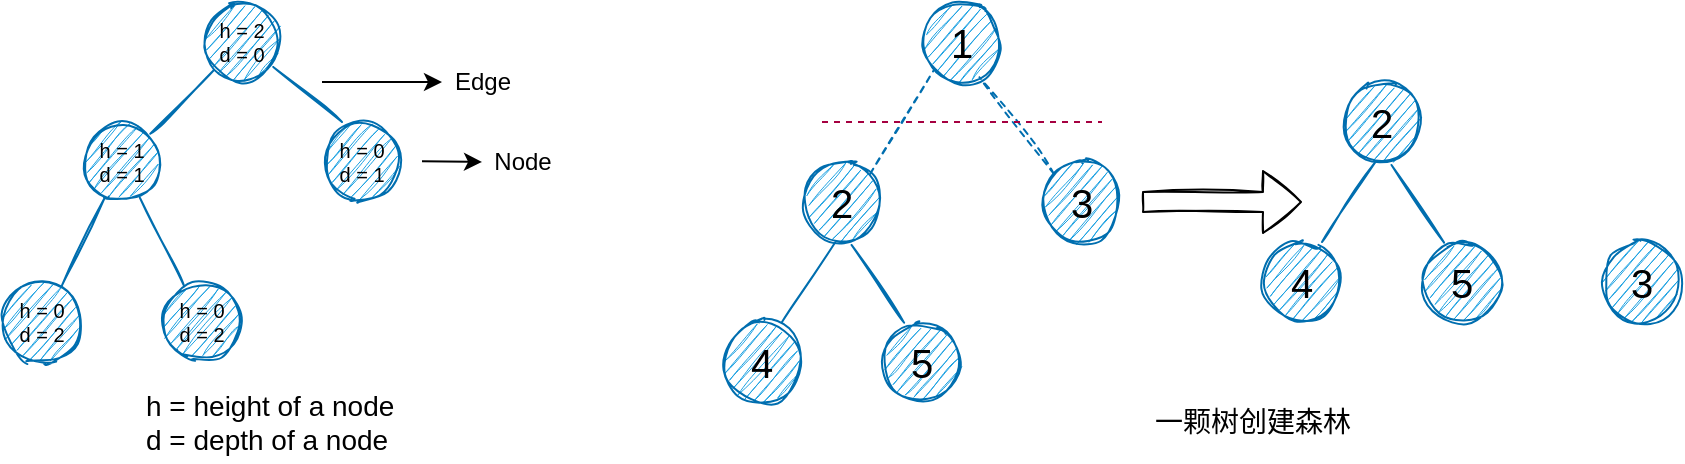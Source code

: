 <mxfile>
    <diagram id="OJsEsOMdgwi_2I49YfW6" name="Page-1">
        <mxGraphModel dx="1269" dy="734" grid="1" gridSize="10" guides="1" tooltips="1" connect="1" arrows="1" fold="1" page="1" pageScale="1" pageWidth="850" pageHeight="1100" math="0" shadow="0">
            <root>
                <mxCell id="0"/>
                <mxCell id="1" parent="0"/>
                <mxCell id="5" value="h = 2&lt;br style=&quot;font-size: 10px;&quot;&gt;d = 0" style="ellipse;whiteSpace=wrap;html=1;aspect=fixed;sketch=1;fillColor=#1ba1e2;strokeColor=#006EAF;fontSize=10;fontColor=#000000;" parent="1" vertex="1">
                    <mxGeometry x="140" y="40" width="40" height="40" as="geometry"/>
                </mxCell>
                <mxCell id="6" value="" style="endArrow=none;html=1;entryX=0;entryY=1;entryDx=0;entryDy=0;sketch=1;fillColor=#1ba1e2;strokeColor=#006EAF;exitX=0;exitY=1;exitDx=0;exitDy=0;fontColor=#000000;" parent="1" source="7" target="5" edge="1">
                    <mxGeometry x="50" y="40" width="50" height="50" as="geometry">
                        <mxPoint x="124" y="106" as="sourcePoint"/>
                        <mxPoint x="200" y="240" as="targetPoint"/>
                    </mxGeometry>
                </mxCell>
                <mxCell id="7" value="h = 1&lt;br style=&quot;font-size: 10px;&quot;&gt;d = 1" style="ellipse;whiteSpace=wrap;html=1;aspect=fixed;sketch=1;fillColor=#1ba1e2;strokeColor=#006EAF;fontSize=10;direction=west;fontColor=#000000;" parent="1" vertex="1">
                    <mxGeometry x="80" y="100" width="40" height="40" as="geometry"/>
                </mxCell>
                <mxCell id="8" value="h = 0&lt;br style=&quot;font-size: 10px&quot;&gt;d = 1" style="ellipse;whiteSpace=wrap;html=1;aspect=fixed;sketch=1;fillColor=#1ba1e2;strokeColor=#006EAF;fontSize=10;direction=west;fontColor=#000000;" parent="1" vertex="1">
                    <mxGeometry x="200" y="100" width="40" height="40" as="geometry"/>
                </mxCell>
                <mxCell id="9" value="" style="endArrow=none;html=1;exitX=0.75;exitY=1;exitDx=0;exitDy=0;sketch=1;fillColor=#1ba1e2;strokeColor=#006EAF;exitPerimeter=0;fontColor=#000000;" parent="1" source="8" target="5" edge="1">
                    <mxGeometry x="50" y="40" width="50" height="50" as="geometry">
                        <mxPoint x="80" y="181.716" as="sourcePoint"/>
                        <mxPoint x="111.716" y="150" as="targetPoint"/>
                    </mxGeometry>
                </mxCell>
                <mxCell id="10" value="h = 0&lt;br style=&quot;font-size: 10px&quot;&gt;d = 2" style="ellipse;whiteSpace=wrap;html=1;aspect=fixed;sketch=1;fillColor=#1ba1e2;strokeColor=#006EAF;fontSize=10;direction=west;fontColor=#000000;" parent="1" vertex="1">
                    <mxGeometry x="40" y="180" width="40" height="40" as="geometry"/>
                </mxCell>
                <mxCell id="11" value="h = 0&lt;br style=&quot;font-size: 10px&quot;&gt;d = 2" style="ellipse;whiteSpace=wrap;html=1;aspect=fixed;sketch=1;fillColor=#1ba1e2;strokeColor=#006EAF;fontSize=10;direction=west;fontColor=#000000;" parent="1" vertex="1">
                    <mxGeometry x="120" y="180" width="40" height="40" as="geometry"/>
                </mxCell>
                <mxCell id="12" value="" style="endArrow=none;html=1;sketch=1;fillColor=#1ba1e2;strokeColor=#006EAF;exitX=0.25;exitY=0.957;exitDx=0;exitDy=0;entryX=0.711;entryY=0.063;entryDx=0;entryDy=0;entryPerimeter=0;exitPerimeter=0;fontColor=#000000;" parent="1" source="10" target="7" edge="1">
                    <mxGeometry x="-24.14" y="115.86" width="50" height="50" as="geometry">
                        <mxPoint x="40.002" y="181.718" as="sourcePoint"/>
                        <mxPoint x="72" y="140" as="targetPoint"/>
                    </mxGeometry>
                </mxCell>
                <mxCell id="13" value="" style="endArrow=none;html=1;sketch=1;fillColor=#1ba1e2;strokeColor=#006EAF;fontColor=#000000;" parent="1" source="11" target="7" edge="1">
                    <mxGeometry x="-14.14" y="125.86" width="50" height="50" as="geometry">
                        <mxPoint x="80.0" y="191.72" as="sourcePoint"/>
                        <mxPoint x="101.56" y="147.48" as="targetPoint"/>
                    </mxGeometry>
                </mxCell>
                <mxCell id="14" value="" style="endArrow=classic;html=1;fontColor=#000000;" parent="1" edge="1">
                    <mxGeometry width="50" height="50" relative="1" as="geometry">
                        <mxPoint x="200" y="80" as="sourcePoint"/>
                        <mxPoint x="260" y="80" as="targetPoint"/>
                    </mxGeometry>
                </mxCell>
                <mxCell id="15" value="Edge" style="text;html=1;align=center;verticalAlign=middle;resizable=0;points=[];autosize=1;fontColor=#000000;" parent="1" vertex="1">
                    <mxGeometry x="260" y="70" width="40" height="20" as="geometry"/>
                </mxCell>
                <mxCell id="16" value="" style="endArrow=classic;html=1;fontColor=#000000;" parent="1" edge="1">
                    <mxGeometry width="50" height="50" relative="1" as="geometry">
                        <mxPoint x="250" y="119.66" as="sourcePoint"/>
                        <mxPoint x="280" y="120" as="targetPoint"/>
                    </mxGeometry>
                </mxCell>
                <mxCell id="17" value="Node" style="text;html=1;align=center;verticalAlign=middle;resizable=0;points=[];autosize=1;fontColor=#000000;" parent="1" vertex="1">
                    <mxGeometry x="280" y="110" width="40" height="20" as="geometry"/>
                </mxCell>
                <mxCell id="18" value="h = height of a node&lt;br style=&quot;font-size: 14px;&quot;&gt;d = depth of a node" style="text;html=1;align=left;verticalAlign=middle;resizable=0;points=[];autosize=1;fontSize=14;fontColor=#000000;" parent="1" vertex="1">
                    <mxGeometry x="110" y="230" width="140" height="40" as="geometry"/>
                </mxCell>
                <mxCell id="21" value="1" style="ellipse;whiteSpace=wrap;html=1;aspect=fixed;sketch=1;fillColor=#1ba1e2;strokeColor=#006EAF;fontSize=20;fontColor=#000000;" parent="1" vertex="1">
                    <mxGeometry x="500" y="40" width="40" height="40" as="geometry"/>
                </mxCell>
                <mxCell id="23" value="3" style="ellipse;whiteSpace=wrap;html=1;aspect=fixed;sketch=1;fillColor=#1ba1e2;strokeColor=#006EAF;fontSize=20;fontColor=#000000;" parent="1" vertex="1">
                    <mxGeometry x="560" y="120" width="40" height="40" as="geometry"/>
                </mxCell>
                <mxCell id="26" value="" style="endArrow=none;html=1;entryX=0;entryY=1;entryDx=0;entryDy=0;sketch=1;fillColor=#1ba1e2;strokeColor=#006EAF;exitX=1;exitY=0;exitDx=0;exitDy=0;dashed=1;fontColor=#000000;" parent="1" source="22" target="21" edge="1">
                    <mxGeometry x="355.858" y="115.858" width="50" height="50" as="geometry">
                        <mxPoint x="420" y="181.716" as="sourcePoint"/>
                        <mxPoint x="451.716" y="150" as="targetPoint"/>
                    </mxGeometry>
                </mxCell>
                <mxCell id="27" value="" style="endArrow=none;html=1;entryX=0.719;entryY=0.942;entryDx=0;entryDy=0;sketch=1;fillColor=#1ba1e2;strokeColor=#006EAF;exitX=0;exitY=0;exitDx=0;exitDy=0;entryPerimeter=0;dashed=1;fontColor=#000000;" parent="1" source="23" target="21" edge="1">
                    <mxGeometry x="365.858" y="125.858" width="50" height="50" as="geometry">
                        <mxPoint x="484.142" y="135.858" as="sourcePoint"/>
                        <mxPoint x="515.858" y="84.142" as="targetPoint"/>
                    </mxGeometry>
                </mxCell>
                <mxCell id="30" value="" style="group;fontColor=#000000;" parent="1" vertex="1" connectable="0">
                    <mxGeometry x="400" y="120" width="120" height="120" as="geometry"/>
                </mxCell>
                <mxCell id="22" value="2" style="ellipse;whiteSpace=wrap;html=1;aspect=fixed;sketch=1;fillColor=#1ba1e2;strokeColor=#006EAF;fontSize=20;fontColor=#000000;" parent="30" vertex="1">
                    <mxGeometry x="40" width="40" height="40" as="geometry"/>
                </mxCell>
                <mxCell id="24" value="4" style="ellipse;whiteSpace=wrap;html=1;aspect=fixed;sketch=1;fillColor=#1ba1e2;strokeColor=#006EAF;fontSize=20;fontColor=#000000;" parent="30" vertex="1">
                    <mxGeometry y="80" width="40" height="40" as="geometry"/>
                </mxCell>
                <mxCell id="25" value="5" style="ellipse;whiteSpace=wrap;html=1;aspect=fixed;sketch=1;fillColor=#1ba1e2;strokeColor=#006EAF;fontSize=20;fontColor=#000000;" parent="30" vertex="1">
                    <mxGeometry x="80" y="80" width="40" height="40" as="geometry"/>
                </mxCell>
                <mxCell id="28" value="" style="endArrow=none;html=1;entryX=0;entryY=1;entryDx=0;entryDy=0;sketch=1;fillColor=#1ba1e2;strokeColor=#006EAF;fontColor=#000000;" parent="30" edge="1">
                    <mxGeometry x="-93.282" y="81.718" width="50" height="50" as="geometry">
                        <mxPoint x="30" y="80" as="sourcePoint"/>
                        <mxPoint x="56.718" y="40.002" as="targetPoint"/>
                    </mxGeometry>
                </mxCell>
                <mxCell id="29" value="" style="endArrow=none;html=1;entryX=0.619;entryY=1.037;entryDx=0;entryDy=0;sketch=1;fillColor=#1ba1e2;strokeColor=#006EAF;entryPerimeter=0;exitX=0.276;exitY=0.008;exitDx=0;exitDy=0;exitPerimeter=0;fontColor=#000000;" parent="30" source="25" target="22" edge="1">
                    <mxGeometry x="-83.282" y="91.718" width="50" height="50" as="geometry">
                        <mxPoint x="40" y="90" as="sourcePoint"/>
                        <mxPoint x="66.718" y="50.002" as="targetPoint"/>
                    </mxGeometry>
                </mxCell>
                <mxCell id="31" value="" style="group;fontColor=#000000;" parent="1" vertex="1" connectable="0">
                    <mxGeometry x="670" y="80" width="120" height="120" as="geometry"/>
                </mxCell>
                <mxCell id="32" value="2" style="ellipse;whiteSpace=wrap;html=1;aspect=fixed;sketch=1;fillColor=#1ba1e2;strokeColor=#006EAF;fontSize=20;fontColor=#000000;" parent="31" vertex="1">
                    <mxGeometry x="40" width="40" height="40" as="geometry"/>
                </mxCell>
                <mxCell id="33" value="4" style="ellipse;whiteSpace=wrap;html=1;aspect=fixed;sketch=1;fillColor=#1ba1e2;strokeColor=#006EAF;fontSize=20;fontColor=#000000;" parent="31" vertex="1">
                    <mxGeometry y="80" width="40" height="40" as="geometry"/>
                </mxCell>
                <mxCell id="34" value="5" style="ellipse;whiteSpace=wrap;html=1;aspect=fixed;sketch=1;fillColor=#1ba1e2;strokeColor=#006EAF;fontSize=20;fontColor=#000000;" parent="31" vertex="1">
                    <mxGeometry x="80" y="80" width="40" height="40" as="geometry"/>
                </mxCell>
                <mxCell id="35" value="" style="endArrow=none;html=1;entryX=0;entryY=1;entryDx=0;entryDy=0;sketch=1;fillColor=#1ba1e2;strokeColor=#006EAF;fontColor=#000000;" parent="31" edge="1">
                    <mxGeometry x="-93.282" y="81.718" width="50" height="50" as="geometry">
                        <mxPoint x="30" y="80" as="sourcePoint"/>
                        <mxPoint x="56.718" y="40.002" as="targetPoint"/>
                    </mxGeometry>
                </mxCell>
                <mxCell id="36" value="" style="endArrow=none;html=1;entryX=0.619;entryY=1.037;entryDx=0;entryDy=0;sketch=1;fillColor=#1ba1e2;strokeColor=#006EAF;entryPerimeter=0;exitX=0.276;exitY=0.008;exitDx=0;exitDy=0;exitPerimeter=0;fontColor=#000000;" parent="31" source="34" target="32" edge="1">
                    <mxGeometry x="-83.282" y="91.718" width="50" height="50" as="geometry">
                        <mxPoint x="40" y="90" as="sourcePoint"/>
                        <mxPoint x="66.718" y="50.002" as="targetPoint"/>
                    </mxGeometry>
                </mxCell>
                <mxCell id="37" value="3" style="ellipse;whiteSpace=wrap;html=1;aspect=fixed;sketch=1;fillColor=#1ba1e2;strokeColor=#006EAF;fontSize=20;fontColor=#000000;" parent="1" vertex="1">
                    <mxGeometry x="840" y="160" width="40" height="40" as="geometry"/>
                </mxCell>
                <mxCell id="38" value="" style="shape=flexArrow;endArrow=classic;html=1;fontSize=20;sketch=1;fontColor=#000000;" parent="1" edge="1">
                    <mxGeometry width="50" height="50" relative="1" as="geometry">
                        <mxPoint x="610" y="140" as="sourcePoint"/>
                        <mxPoint x="690" y="140" as="targetPoint"/>
                    </mxGeometry>
                </mxCell>
                <mxCell id="39" value="" style="endArrow=none;dashed=1;html=1;fontSize=20;fillColor=#d80073;strokeColor=#A50040;fontColor=#000000;" parent="1" edge="1">
                    <mxGeometry width="50" height="50" relative="1" as="geometry">
                        <mxPoint x="450" y="100" as="sourcePoint"/>
                        <mxPoint x="590" y="100" as="targetPoint"/>
                    </mxGeometry>
                </mxCell>
                <mxCell id="40" value="一颗树创建森林" style="text;html=1;align=center;verticalAlign=middle;resizable=0;points=[];autosize=1;fontSize=14;fontColor=#000000;" parent="1" vertex="1">
                    <mxGeometry x="610" y="240" width="110" height="20" as="geometry"/>
                </mxCell>
            </root>
        </mxGraphModel>
    </diagram>
</mxfile>